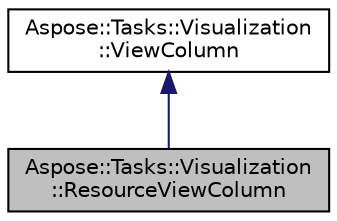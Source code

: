 digraph "Aspose::Tasks::Visualization::ResourceViewColumn"
{
 // LATEX_PDF_SIZE
  edge [fontname="Helvetica",fontsize="10",labelfontname="Helvetica",labelfontsize="10"];
  node [fontname="Helvetica",fontsize="10",shape=record];
  Node1 [label="Aspose::Tasks::Visualization\l::ResourceViewColumn",height=0.2,width=0.4,color="black", fillcolor="grey75", style="filled", fontcolor="black",tooltip="Project's view class used in ResourceUsage view and ResourceSheet view."];
  Node2 -> Node1 [dir="back",color="midnightblue",fontsize="10",style="solid",fontname="Helvetica"];
  Node2 [label="Aspose::Tasks::Visualization\l::ViewColumn",height=0.2,width=0.4,color="black", fillcolor="white", style="filled",URL="$class_aspose_1_1_tasks_1_1_visualization_1_1_view_column.html",tooltip="Represents a column in a project view."];
}
